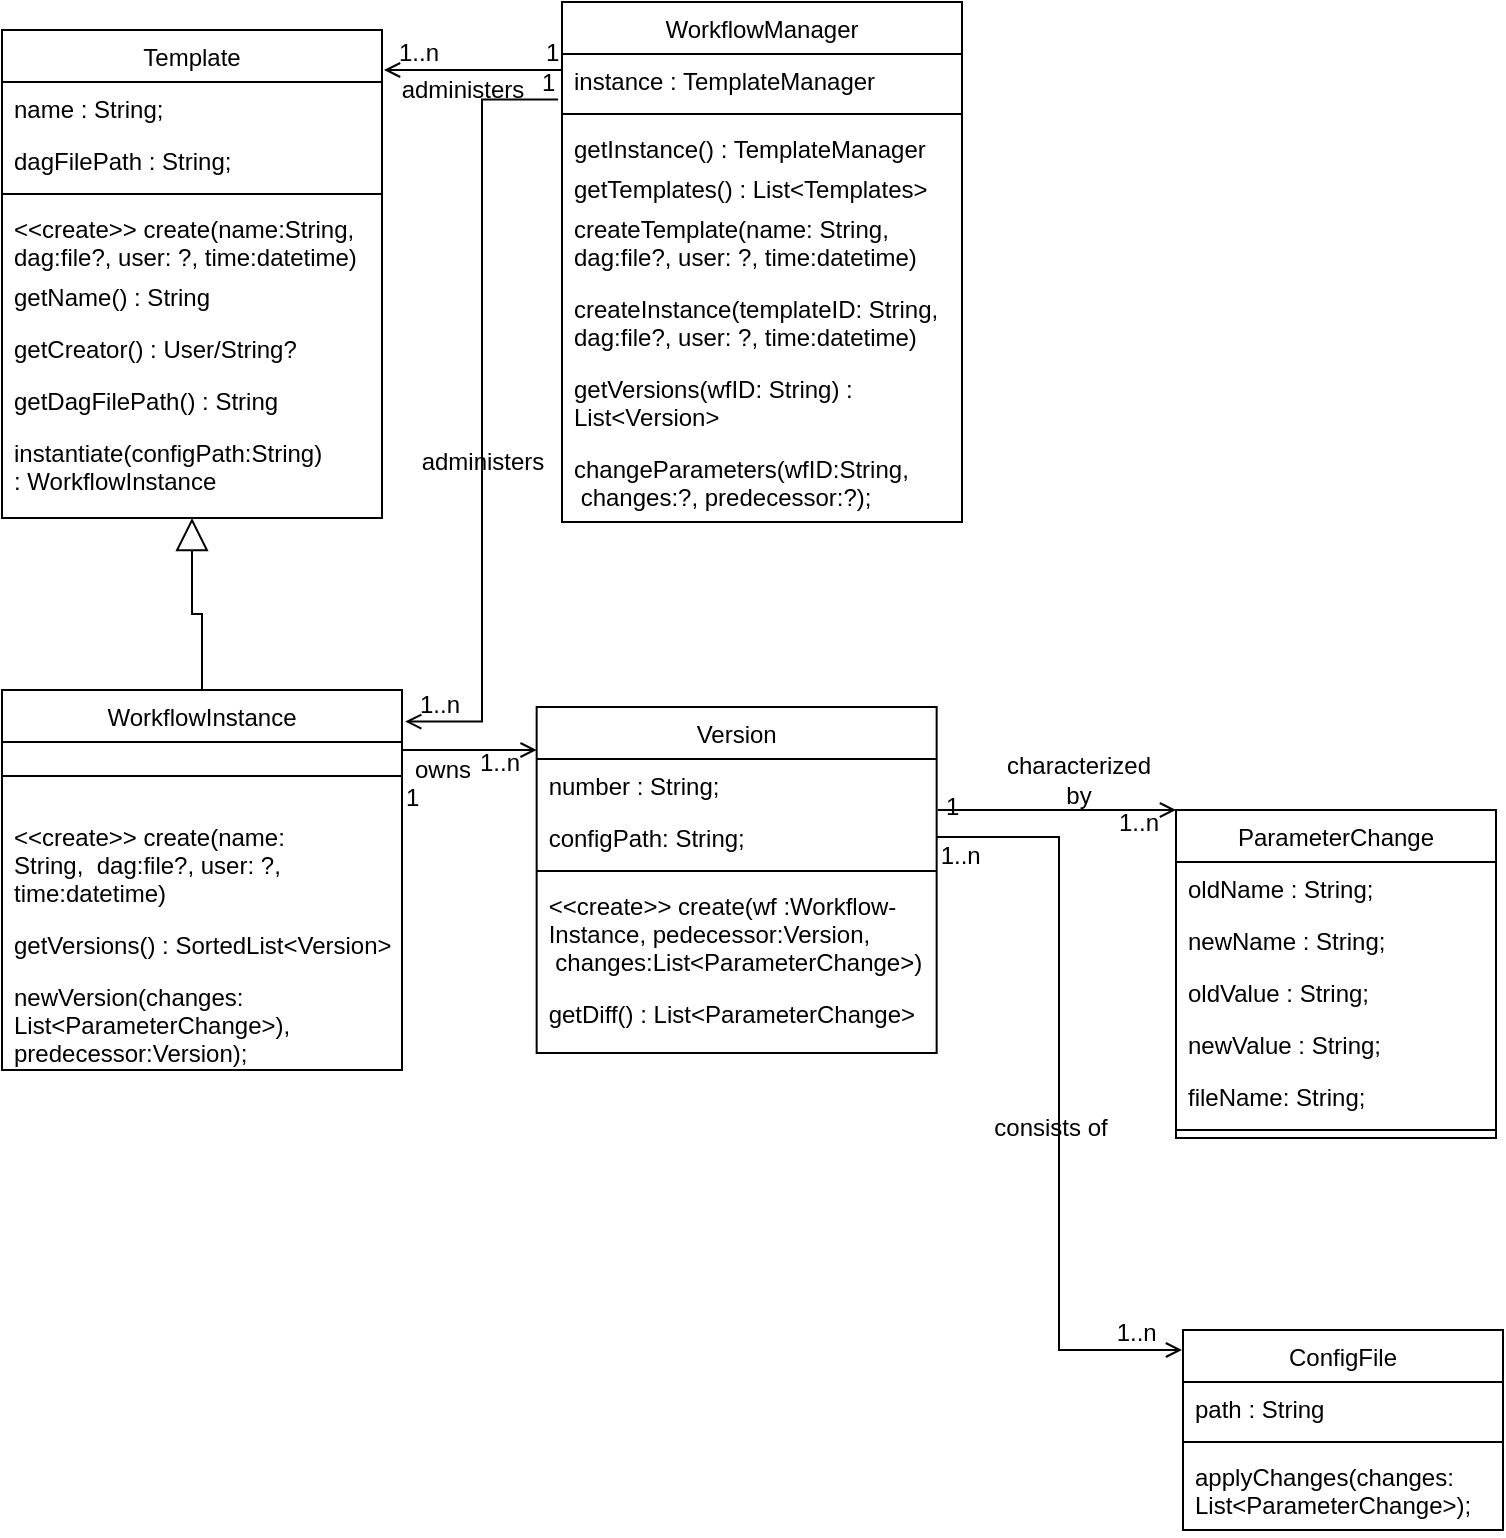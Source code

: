 <mxfile version="15.9.4" type="device"><diagram id="C5RBs43oDa-KdzZeNtuy" name="KlassenDiag"><mxGraphModel dx="1221" dy="575" grid="1" gridSize="10" guides="1" tooltips="1" connect="1" arrows="1" fold="1" page="1" pageScale="1" pageWidth="827" pageHeight="1169" math="0" shadow="0"><root><mxCell id="WIyWlLk6GJQsqaUBKTNV-0"/><mxCell id="WIyWlLk6GJQsqaUBKTNV-1" parent="WIyWlLk6GJQsqaUBKTNV-0"/><mxCell id="zkfFHV4jXpPFQw0GAbJ--0" value="Template" style="swimlane;fontStyle=0;align=center;verticalAlign=top;childLayout=stackLayout;horizontal=1;startSize=26;horizontalStack=0;resizeParent=1;resizeLast=0;collapsible=1;marginBottom=0;rounded=0;shadow=0;strokeWidth=1;" parent="WIyWlLk6GJQsqaUBKTNV-1" vertex="1"><mxGeometry x="50" y="90" width="190" height="244" as="geometry"><mxRectangle x="230" y="140" width="160" height="26" as="alternateBounds"/></mxGeometry></mxCell><mxCell id="zkfFHV4jXpPFQw0GAbJ--1" value="name : String;" style="text;align=left;verticalAlign=top;spacingLeft=4;spacingRight=4;overflow=hidden;rotatable=0;points=[[0,0.5],[1,0.5]];portConstraint=eastwest;" parent="zkfFHV4jXpPFQw0GAbJ--0" vertex="1"><mxGeometry y="26" width="190" height="26" as="geometry"/></mxCell><mxCell id="zkfFHV4jXpPFQw0GAbJ--3" value="dagFilePath : String;" style="text;align=left;verticalAlign=top;spacingLeft=4;spacingRight=4;overflow=hidden;rotatable=0;points=[[0,0.5],[1,0.5]];portConstraint=eastwest;rounded=0;shadow=0;html=0;" parent="zkfFHV4jXpPFQw0GAbJ--0" vertex="1"><mxGeometry y="52" width="190" height="26" as="geometry"/></mxCell><mxCell id="zkfFHV4jXpPFQw0GAbJ--4" value="" style="line;html=1;strokeWidth=1;align=left;verticalAlign=middle;spacingTop=-1;spacingLeft=3;spacingRight=3;rotatable=0;labelPosition=right;points=[];portConstraint=eastwest;" parent="zkfFHV4jXpPFQw0GAbJ--0" vertex="1"><mxGeometry y="78" width="190" height="8" as="geometry"/></mxCell><mxCell id="r8EnIwWV5soFQWsjR1Ng-3" value="&lt;&lt;create&gt;&gt; create(name:String,  &#10;dag:file?, user: ?, time:datetime)" style="text;align=left;verticalAlign=top;spacingLeft=4;spacingRight=4;overflow=hidden;rotatable=0;points=[[0,0.5],[1,0.5]];portConstraint=eastwest;" parent="zkfFHV4jXpPFQw0GAbJ--0" vertex="1"><mxGeometry y="86" width="190" height="34" as="geometry"/></mxCell><mxCell id="r8EnIwWV5soFQWsjR1Ng-2" value="getName() : String" style="text;align=left;verticalAlign=top;spacingLeft=4;spacingRight=4;overflow=hidden;rotatable=0;points=[[0,0.5],[1,0.5]];portConstraint=eastwest;" parent="zkfFHV4jXpPFQw0GAbJ--0" vertex="1"><mxGeometry y="120" width="190" height="26" as="geometry"/></mxCell><mxCell id="zkfFHV4jXpPFQw0GAbJ--5" value="getCreator() : User/String?" style="text;align=left;verticalAlign=top;spacingLeft=4;spacingRight=4;overflow=hidden;rotatable=0;points=[[0,0.5],[1,0.5]];portConstraint=eastwest;" parent="zkfFHV4jXpPFQw0GAbJ--0" vertex="1"><mxGeometry y="146" width="190" height="26" as="geometry"/></mxCell><mxCell id="r8EnIwWV5soFQWsjR1Ng-1" value="getDagFilePath() : String" style="text;align=left;verticalAlign=top;spacingLeft=4;spacingRight=4;overflow=hidden;rotatable=0;points=[[0,0.5],[1,0.5]];portConstraint=eastwest;" parent="zkfFHV4jXpPFQw0GAbJ--0" vertex="1"><mxGeometry y="172" width="190" height="26" as="geometry"/></mxCell><mxCell id="r8EnIwWV5soFQWsjR1Ng-4" value="instantiate(configPath:String) &#10;: WorkflowInstance" style="text;align=left;verticalAlign=top;spacingLeft=4;spacingRight=4;overflow=hidden;rotatable=0;points=[[0,0.5],[1,0.5]];portConstraint=eastwest;" parent="zkfFHV4jXpPFQw0GAbJ--0" vertex="1"><mxGeometry y="198" width="190" height="42" as="geometry"/></mxCell><mxCell id="r8EnIwWV5soFQWsjR1Ng-5" style="edgeStyle=orthogonalEdgeStyle;rounded=0;orthogonalLoop=1;jettySize=auto;html=1;endArrow=block;endFill=0;endSize=14;entryX=0.5;entryY=1;entryDx=0;entryDy=0;" parent="WIyWlLk6GJQsqaUBKTNV-1" source="zkfFHV4jXpPFQw0GAbJ--6" target="zkfFHV4jXpPFQw0GAbJ--0" edge="1"><mxGeometry relative="1" as="geometry"><mxPoint x="170" y="350" as="targetPoint"/></mxGeometry></mxCell><mxCell id="zkfFHV4jXpPFQw0GAbJ--6" value="WorkflowInstance" style="swimlane;fontStyle=0;align=center;verticalAlign=top;childLayout=stackLayout;horizontal=1;startSize=26;horizontalStack=0;resizeParent=1;resizeLast=0;collapsible=1;marginBottom=0;rounded=0;shadow=0;strokeWidth=1;" parent="WIyWlLk6GJQsqaUBKTNV-1" vertex="1"><mxGeometry x="50" y="420" width="200" height="190" as="geometry"><mxRectangle x="130" y="380" width="160" height="26" as="alternateBounds"/></mxGeometry></mxCell><mxCell id="zkfFHV4jXpPFQw0GAbJ--9" value="" style="line;html=1;strokeWidth=1;align=left;verticalAlign=middle;spacingTop=-1;spacingLeft=3;spacingRight=3;rotatable=0;labelPosition=right;points=[];portConstraint=eastwest;" parent="zkfFHV4jXpPFQw0GAbJ--6" vertex="1"><mxGeometry y="26" width="200" height="34" as="geometry"/></mxCell><mxCell id="ovuPbknfQ58z0Xy-L1bn-14" value="&lt;&lt;create&gt;&gt; create(name:&#10;String,  dag:file?, user: ?, &#10;time:datetime)" style="text;align=left;verticalAlign=top;spacingLeft=4;spacingRight=4;overflow=hidden;rotatable=0;points=[[0,0.5],[1,0.5]];portConstraint=eastwest;" vertex="1" parent="zkfFHV4jXpPFQw0GAbJ--6"><mxGeometry y="60" width="200" height="54" as="geometry"/></mxCell><mxCell id="-FVwJv-Wm8wWHtNvAncY-0" value="getVersions() : SortedList&lt;Version&gt;" style="text;align=left;verticalAlign=top;spacingLeft=4;spacingRight=4;overflow=hidden;rotatable=0;points=[[0,0.5],[1,0.5]];portConstraint=eastwest;" vertex="1" parent="zkfFHV4jXpPFQw0GAbJ--6"><mxGeometry y="114" width="200" height="26" as="geometry"/></mxCell><mxCell id="ovuPbknfQ58z0Xy-L1bn-22" value="newVersion(changes:&#10;List&lt;ParameterChange&gt;),&#10;predecessor:Version);" style="text;align=left;verticalAlign=top;spacingLeft=4;spacingRight=4;overflow=hidden;rotatable=0;points=[[0,0.5],[1,0.5]];portConstraint=eastwest;" vertex="1" parent="zkfFHV4jXpPFQw0GAbJ--6"><mxGeometry y="140" width="200" height="50" as="geometry"/></mxCell><mxCell id="zkfFHV4jXpPFQw0GAbJ--17" value="Version" style="swimlane;fontStyle=0;align=center;verticalAlign=top;childLayout=stackLayout;horizontal=1;startSize=26;horizontalStack=0;resizeParent=1;resizeLast=0;collapsible=1;marginBottom=0;rounded=0;shadow=0;strokeWidth=1;" parent="WIyWlLk6GJQsqaUBKTNV-1" vertex="1"><mxGeometry x="317.33" y="428.5" width="200" height="173" as="geometry"><mxRectangle x="550" y="140" width="160" height="26" as="alternateBounds"/></mxGeometry></mxCell><mxCell id="zkfFHV4jXpPFQw0GAbJ--18" value="number : String;" style="text;align=left;verticalAlign=top;spacingLeft=4;spacingRight=4;overflow=hidden;rotatable=0;points=[[0,0.5],[1,0.5]];portConstraint=eastwest;" parent="zkfFHV4jXpPFQw0GAbJ--17" vertex="1"><mxGeometry y="26" width="200" height="26" as="geometry"/></mxCell><mxCell id="zkfFHV4jXpPFQw0GAbJ--19" value="configPath: String;" style="text;align=left;verticalAlign=top;spacingLeft=4;spacingRight=4;overflow=hidden;rotatable=0;points=[[0,0.5],[1,0.5]];portConstraint=eastwest;rounded=0;shadow=0;html=0;" parent="zkfFHV4jXpPFQw0GAbJ--17" vertex="1"><mxGeometry y="52" width="200" height="26" as="geometry"/></mxCell><mxCell id="zkfFHV4jXpPFQw0GAbJ--23" value="" style="line;html=1;strokeWidth=1;align=left;verticalAlign=middle;spacingTop=-1;spacingLeft=3;spacingRight=3;rotatable=0;labelPosition=right;points=[];portConstraint=eastwest;" parent="zkfFHV4jXpPFQw0GAbJ--17" vertex="1"><mxGeometry y="78" width="200" height="8" as="geometry"/></mxCell><mxCell id="zkfFHV4jXpPFQw0GAbJ--24" value="&lt;&lt;create&gt;&gt; create(wf :Workflow-&#10;Instance, pedecessor:Version,&#10; changes:List&lt;ParameterChange&gt;)" style="text;align=left;verticalAlign=top;spacingLeft=4;spacingRight=4;overflow=hidden;rotatable=0;points=[[0,0.5],[1,0.5]];portConstraint=eastwest;" parent="zkfFHV4jXpPFQw0GAbJ--17" vertex="1"><mxGeometry y="86" width="200" height="54" as="geometry"/></mxCell><mxCell id="zkfFHV4jXpPFQw0GAbJ--25" value="getDiff() : List&lt;ParameterChange&gt;" style="text;align=left;verticalAlign=top;spacingLeft=4;spacingRight=4;overflow=hidden;rotatable=0;points=[[0,0.5],[1,0.5]];portConstraint=eastwest;" parent="zkfFHV4jXpPFQw0GAbJ--17" vertex="1"><mxGeometry y="140" width="200" height="26" as="geometry"/></mxCell><mxCell id="zkfFHV4jXpPFQw0GAbJ--26" value="" style="endArrow=open;shadow=0;strokeWidth=1;rounded=0;endFill=1;edgeStyle=elbowEdgeStyle;elbow=vertical;exitX=1;exitY=0.25;exitDx=0;exitDy=0;" parent="WIyWlLk6GJQsqaUBKTNV-1" target="zkfFHV4jXpPFQw0GAbJ--17" edge="1" source="zkfFHV4jXpPFQw0GAbJ--6"><mxGeometry x="0.5" y="41" relative="1" as="geometry"><mxPoint x="240" y="455" as="sourcePoint"/><mxPoint x="374" y="412" as="targetPoint"/><mxPoint x="-40" y="32" as="offset"/><Array as="points"><mxPoint x="250" y="450"/></Array></mxGeometry></mxCell><mxCell id="zkfFHV4jXpPFQw0GAbJ--27" value="1" style="resizable=0;align=left;verticalAlign=bottom;labelBackgroundColor=none;fontSize=12;" parent="zkfFHV4jXpPFQw0GAbJ--26" connectable="0" vertex="1"><mxGeometry x="-1" relative="1" as="geometry"><mxPoint y="15" as="offset"/></mxGeometry></mxCell><mxCell id="zkfFHV4jXpPFQw0GAbJ--28" value="1..n" style="resizable=0;align=right;verticalAlign=bottom;labelBackgroundColor=none;fontSize=12;" parent="zkfFHV4jXpPFQw0GAbJ--26" connectable="0" vertex="1"><mxGeometry x="1" relative="1" as="geometry"><mxPoint x="-7" y="15" as="offset"/></mxGeometry></mxCell><mxCell id="zkfFHV4jXpPFQw0GAbJ--29" value="owns" style="text;html=1;resizable=0;points=[];;align=center;verticalAlign=middle;labelBackgroundColor=none;rounded=0;shadow=0;strokeWidth=1;fontSize=12;" parent="zkfFHV4jXpPFQw0GAbJ--26" vertex="1" connectable="0"><mxGeometry x="0.5" y="49" relative="1" as="geometry"><mxPoint x="-26" y="59" as="offset"/></mxGeometry></mxCell><mxCell id="r8EnIwWV5soFQWsjR1Ng-7" value="ParameterChange" style="swimlane;fontStyle=0;align=center;verticalAlign=top;childLayout=stackLayout;horizontal=1;startSize=26;horizontalStack=0;resizeParent=1;resizeLast=0;collapsible=1;marginBottom=0;rounded=0;shadow=0;strokeWidth=1;" parent="WIyWlLk6GJQsqaUBKTNV-1" vertex="1"><mxGeometry x="637" y="480" width="160" height="164" as="geometry"><mxRectangle x="550" y="140" width="160" height="26" as="alternateBounds"/></mxGeometry></mxCell><mxCell id="r8EnIwWV5soFQWsjR1Ng-8" value="oldName : String;" style="text;align=left;verticalAlign=top;spacingLeft=4;spacingRight=4;overflow=hidden;rotatable=0;points=[[0,0.5],[1,0.5]];portConstraint=eastwest;" parent="r8EnIwWV5soFQWsjR1Ng-7" vertex="1"><mxGeometry y="26" width="160" height="26" as="geometry"/></mxCell><mxCell id="r8EnIwWV5soFQWsjR1Ng-9" value="newName : String;" style="text;align=left;verticalAlign=top;spacingLeft=4;spacingRight=4;overflow=hidden;rotatable=0;points=[[0,0.5],[1,0.5]];portConstraint=eastwest;rounded=0;shadow=0;html=0;" parent="r8EnIwWV5soFQWsjR1Ng-7" vertex="1"><mxGeometry y="52" width="160" height="26" as="geometry"/></mxCell><mxCell id="r8EnIwWV5soFQWsjR1Ng-10" value="oldValue : String;" style="text;align=left;verticalAlign=top;spacingLeft=4;spacingRight=4;overflow=hidden;rotatable=0;points=[[0,0.5],[1,0.5]];portConstraint=eastwest;rounded=0;shadow=0;html=0;" parent="r8EnIwWV5soFQWsjR1Ng-7" vertex="1"><mxGeometry y="78" width="160" height="26" as="geometry"/></mxCell><mxCell id="r8EnIwWV5soFQWsjR1Ng-11" value="newValue : String;" style="text;align=left;verticalAlign=top;spacingLeft=4;spacingRight=4;overflow=hidden;rotatable=0;points=[[0,0.5],[1,0.5]];portConstraint=eastwest;rounded=0;shadow=0;html=0;" parent="r8EnIwWV5soFQWsjR1Ng-7" vertex="1"><mxGeometry y="104" width="160" height="26" as="geometry"/></mxCell><mxCell id="-FVwJv-Wm8wWHtNvAncY-1" value="fileName: String;" style="text;align=left;verticalAlign=top;spacingLeft=4;spacingRight=4;overflow=hidden;rotatable=0;points=[[0,0.5],[1,0.5]];portConstraint=eastwest;rounded=0;shadow=0;html=0;" vertex="1" parent="r8EnIwWV5soFQWsjR1Ng-7"><mxGeometry y="130" width="160" height="26" as="geometry"/></mxCell><mxCell id="r8EnIwWV5soFQWsjR1Ng-13" value="" style="line;html=1;strokeWidth=1;align=left;verticalAlign=middle;spacingTop=-1;spacingLeft=3;spacingRight=3;rotatable=0;labelPosition=right;points=[];portConstraint=eastwest;" parent="r8EnIwWV5soFQWsjR1Ng-7" vertex="1"><mxGeometry y="156" width="160" height="8" as="geometry"/></mxCell><mxCell id="r8EnIwWV5soFQWsjR1Ng-16" value="" style="endArrow=open;shadow=0;strokeWidth=1;rounded=0;endFill=1;edgeStyle=elbowEdgeStyle;elbow=vertical;" parent="WIyWlLk6GJQsqaUBKTNV-1" target="r8EnIwWV5soFQWsjR1Ng-7" edge="1"><mxGeometry x="0.5" y="41" relative="1" as="geometry"><mxPoint x="518" y="480" as="sourcePoint"/><mxPoint x="654" y="445" as="targetPoint"/><mxPoint x="-40" y="32" as="offset"/><Array as="points"><mxPoint x="590" y="480"/><mxPoint x="540" y="495"/></Array></mxGeometry></mxCell><mxCell id="r8EnIwWV5soFQWsjR1Ng-17" value="1" style="resizable=0;align=left;verticalAlign=bottom;labelBackgroundColor=none;fontSize=12;" parent="r8EnIwWV5soFQWsjR1Ng-16" connectable="0" vertex="1"><mxGeometry x="-1" relative="1" as="geometry"><mxPoint x="2" y="7" as="offset"/></mxGeometry></mxCell><mxCell id="r8EnIwWV5soFQWsjR1Ng-18" value="1..n" style="resizable=0;align=right;verticalAlign=bottom;labelBackgroundColor=none;fontSize=12;" parent="r8EnIwWV5soFQWsjR1Ng-16" connectable="0" vertex="1"><mxGeometry x="1" relative="1" as="geometry"><mxPoint x="-7" y="15" as="offset"/></mxGeometry></mxCell><mxCell id="r8EnIwWV5soFQWsjR1Ng-19" value="characterized&lt;br&gt;by" style="text;html=1;resizable=0;points=[];;align=center;verticalAlign=middle;labelBackgroundColor=none;rounded=0;shadow=0;strokeWidth=1;fontSize=12;" parent="r8EnIwWV5soFQWsjR1Ng-16" vertex="1" connectable="0"><mxGeometry x="0.5" y="49" relative="1" as="geometry"><mxPoint x="-20" y="34" as="offset"/></mxGeometry></mxCell><mxCell id="r8EnIwWV5soFQWsjR1Ng-20" value="ConfigFile" style="swimlane;fontStyle=0;align=center;verticalAlign=top;childLayout=stackLayout;horizontal=1;startSize=26;horizontalStack=0;resizeParent=1;resizeLast=0;collapsible=1;marginBottom=0;rounded=0;shadow=0;strokeWidth=1;" parent="WIyWlLk6GJQsqaUBKTNV-1" vertex="1"><mxGeometry x="640.5" y="740" width="160" height="100" as="geometry"><mxRectangle x="550" y="140" width="160" height="26" as="alternateBounds"/></mxGeometry></mxCell><mxCell id="r8EnIwWV5soFQWsjR1Ng-21" value="path : String" style="text;align=left;verticalAlign=top;spacingLeft=4;spacingRight=4;overflow=hidden;rotatable=0;points=[[0,0.5],[1,0.5]];portConstraint=eastwest;" parent="r8EnIwWV5soFQWsjR1Ng-20" vertex="1"><mxGeometry y="26" width="160" height="26" as="geometry"/></mxCell><mxCell id="r8EnIwWV5soFQWsjR1Ng-25" value="" style="line;html=1;strokeWidth=1;align=left;verticalAlign=middle;spacingTop=-1;spacingLeft=3;spacingRight=3;rotatable=0;labelPosition=right;points=[];portConstraint=eastwest;" parent="r8EnIwWV5soFQWsjR1Ng-20" vertex="1"><mxGeometry y="52" width="160" height="8" as="geometry"/></mxCell><mxCell id="-FVwJv-Wm8wWHtNvAncY-2" value="applyChanges(changes: &#10;List&lt;ParameterChange&gt;); " style="text;align=left;verticalAlign=top;spacingLeft=4;spacingRight=4;overflow=hidden;rotatable=0;points=[[0,0.5],[1,0.5]];portConstraint=eastwest;rounded=0;shadow=0;html=0;" vertex="1" parent="r8EnIwWV5soFQWsjR1Ng-20"><mxGeometry y="60" width="160" height="40" as="geometry"/></mxCell><mxCell id="r8EnIwWV5soFQWsjR1Ng-26" value="" style="endArrow=open;shadow=0;strokeWidth=1;rounded=0;endFill=1;edgeStyle=elbowEdgeStyle;exitX=1;exitY=0.5;exitDx=0;exitDy=0;entryX=0;entryY=0.5;entryDx=0;entryDy=0;" parent="WIyWlLk6GJQsqaUBKTNV-1" source="zkfFHV4jXpPFQw0GAbJ--19" edge="1"><mxGeometry x="0.5" y="41" relative="1" as="geometry"><mxPoint x="520" y="753" as="sourcePoint"/><mxPoint x="640" y="750" as="targetPoint"/><mxPoint x="-40" y="32" as="offset"/></mxGeometry></mxCell><mxCell id="r8EnIwWV5soFQWsjR1Ng-27" value="1..n" style="resizable=0;align=left;verticalAlign=bottom;labelBackgroundColor=none;fontSize=12;" parent="r8EnIwWV5soFQWsjR1Ng-26" connectable="0" vertex="1"><mxGeometry x="-1" relative="1" as="geometry"><mxPoint y="18" as="offset"/></mxGeometry></mxCell><mxCell id="r8EnIwWV5soFQWsjR1Ng-28" value="1..n" style="resizable=0;align=right;verticalAlign=bottom;labelBackgroundColor=none;fontSize=12;" parent="r8EnIwWV5soFQWsjR1Ng-26" connectable="0" vertex="1"><mxGeometry x="1" relative="1" as="geometry"><mxPoint x="-11" as="offset"/></mxGeometry></mxCell><mxCell id="r8EnIwWV5soFQWsjR1Ng-29" value="consists of" style="text;html=1;resizable=0;points=[];;align=center;verticalAlign=middle;labelBackgroundColor=none;rounded=0;shadow=0;strokeWidth=1;fontSize=12;" parent="r8EnIwWV5soFQWsjR1Ng-26" vertex="1" connectable="0"><mxGeometry x="0.5" y="49" relative="1" as="geometry"><mxPoint x="-54" y="-78" as="offset"/></mxGeometry></mxCell><mxCell id="ovuPbknfQ58z0Xy-L1bn-0" value="WorkflowManager" style="swimlane;fontStyle=0;align=center;verticalAlign=top;childLayout=stackLayout;horizontal=1;startSize=26;horizontalStack=0;resizeParent=1;resizeLast=0;collapsible=1;marginBottom=0;rounded=0;shadow=0;strokeWidth=1;" vertex="1" parent="WIyWlLk6GJQsqaUBKTNV-1"><mxGeometry x="330" y="76" width="200" height="260" as="geometry"><mxRectangle x="230" y="140" width="160" height="26" as="alternateBounds"/></mxGeometry></mxCell><mxCell id="ovuPbknfQ58z0Xy-L1bn-13" value="instance : TemplateManager" style="text;align=left;verticalAlign=top;spacingLeft=4;spacingRight=4;overflow=hidden;rotatable=0;points=[[0,0.5],[1,0.5]];portConstraint=eastwest;" vertex="1" parent="ovuPbknfQ58z0Xy-L1bn-0"><mxGeometry y="26" width="200" height="26" as="geometry"/></mxCell><mxCell id="ovuPbknfQ58z0Xy-L1bn-3" value="" style="line;html=1;strokeWidth=1;align=left;verticalAlign=middle;spacingTop=-1;spacingLeft=3;spacingRight=3;rotatable=0;labelPosition=right;points=[];portConstraint=eastwest;" vertex="1" parent="ovuPbknfQ58z0Xy-L1bn-0"><mxGeometry y="52" width="200" height="8" as="geometry"/></mxCell><mxCell id="ovuPbknfQ58z0Xy-L1bn-4" value="getInstance() : TemplateManager" style="text;align=left;verticalAlign=top;spacingLeft=4;spacingRight=4;overflow=hidden;rotatable=0;points=[[0,0.5],[1,0.5]];portConstraint=eastwest;" vertex="1" parent="ovuPbknfQ58z0Xy-L1bn-0"><mxGeometry y="60" width="200" height="20" as="geometry"/></mxCell><mxCell id="ovuPbknfQ58z0Xy-L1bn-5" value="getTemplates() : List&lt;Templates&gt;" style="text;align=left;verticalAlign=top;spacingLeft=4;spacingRight=4;overflow=hidden;rotatable=0;points=[[0,0.5],[1,0.5]];portConstraint=eastwest;" vertex="1" parent="ovuPbknfQ58z0Xy-L1bn-0"><mxGeometry y="80" width="200" height="20" as="geometry"/></mxCell><mxCell id="ovuPbknfQ58z0Xy-L1bn-6" value="createTemplate(name: String,&#10;dag:file?, user: ?, time:datetime)" style="text;align=left;verticalAlign=top;spacingLeft=4;spacingRight=4;overflow=hidden;rotatable=0;points=[[0,0.5],[1,0.5]];portConstraint=eastwest;" vertex="1" parent="ovuPbknfQ58z0Xy-L1bn-0"><mxGeometry y="100" width="200" height="40" as="geometry"/></mxCell><mxCell id="ovuPbknfQ58z0Xy-L1bn-15" value="createInstance(templateID: String,&#10;dag:file?, user: ?, time:datetime)" style="text;align=left;verticalAlign=top;spacingLeft=4;spacingRight=4;overflow=hidden;rotatable=0;points=[[0,0.5],[1,0.5]];portConstraint=eastwest;" vertex="1" parent="ovuPbknfQ58z0Xy-L1bn-0"><mxGeometry y="140" width="200" height="40" as="geometry"/></mxCell><mxCell id="ovuPbknfQ58z0Xy-L1bn-20" value="getVersions(wfID: String) : &#10;List&lt;Version&gt;" style="text;align=left;verticalAlign=top;spacingLeft=4;spacingRight=4;overflow=hidden;rotatable=0;points=[[0,0.5],[1,0.5]];portConstraint=eastwest;" vertex="1" parent="ovuPbknfQ58z0Xy-L1bn-0"><mxGeometry y="180" width="200" height="40" as="geometry"/></mxCell><mxCell id="ovuPbknfQ58z0Xy-L1bn-21" value="changeParameters(wfID:String,&#10; changes:?, predecessor:?);" style="text;align=left;verticalAlign=top;spacingLeft=4;spacingRight=4;overflow=hidden;rotatable=0;points=[[0,0.5],[1,0.5]];portConstraint=eastwest;" vertex="1" parent="ovuPbknfQ58z0Xy-L1bn-0"><mxGeometry y="220" width="200" height="40" as="geometry"/></mxCell><mxCell id="ovuPbknfQ58z0Xy-L1bn-9" value="" style="endArrow=open;shadow=0;strokeWidth=1;rounded=0;endFill=1;edgeStyle=elbowEdgeStyle;elbow=vertical;" edge="1" parent="WIyWlLk6GJQsqaUBKTNV-1"><mxGeometry x="0.5" y="41" relative="1" as="geometry"><mxPoint x="330" y="110" as="sourcePoint"/><mxPoint x="241" y="110" as="targetPoint"/><mxPoint x="-40" y="32" as="offset"/><Array as="points"><mxPoint x="290" y="110"/></Array></mxGeometry></mxCell><mxCell id="ovuPbknfQ58z0Xy-L1bn-10" value="1" style="resizable=0;align=left;verticalAlign=bottom;labelBackgroundColor=none;fontSize=12;" connectable="0" vertex="1" parent="ovuPbknfQ58z0Xy-L1bn-9"><mxGeometry x="-1" relative="1" as="geometry"><mxPoint x="-10" as="offset"/></mxGeometry></mxCell><mxCell id="ovuPbknfQ58z0Xy-L1bn-11" value="1..n" style="resizable=0;align=right;verticalAlign=bottom;labelBackgroundColor=none;fontSize=12;" connectable="0" vertex="1" parent="ovuPbknfQ58z0Xy-L1bn-9"><mxGeometry x="1" relative="1" as="geometry"><mxPoint x="29" as="offset"/></mxGeometry></mxCell><mxCell id="ovuPbknfQ58z0Xy-L1bn-12" value="administers" style="text;html=1;resizable=0;points=[];;align=center;verticalAlign=middle;labelBackgroundColor=none;rounded=0;shadow=0;strokeWidth=1;fontSize=12;" vertex="1" connectable="0" parent="ovuPbknfQ58z0Xy-L1bn-9"><mxGeometry x="0.5" y="49" relative="1" as="geometry"><mxPoint x="17" y="-39" as="offset"/></mxGeometry></mxCell><mxCell id="ovuPbknfQ58z0Xy-L1bn-16" value="" style="endArrow=open;shadow=0;strokeWidth=1;rounded=0;endFill=1;edgeStyle=elbowEdgeStyle;entryX=1.008;entryY=0.083;entryDx=0;entryDy=0;exitX=-0.01;exitY=0.876;exitDx=0;exitDy=0;exitPerimeter=0;entryPerimeter=0;" edge="1" parent="WIyWlLk6GJQsqaUBKTNV-1" source="ovuPbknfQ58z0Xy-L1bn-13" target="zkfFHV4jXpPFQw0GAbJ--6"><mxGeometry x="0.5" y="41" relative="1" as="geometry"><mxPoint x="340" y="120" as="sourcePoint"/><mxPoint x="251" y="120" as="targetPoint"/><mxPoint x="-40" y="32" as="offset"/><Array as="points"><mxPoint x="290" y="140"/><mxPoint x="290" y="200"/></Array></mxGeometry></mxCell><mxCell id="ovuPbknfQ58z0Xy-L1bn-17" value="1" style="resizable=0;align=left;verticalAlign=bottom;labelBackgroundColor=none;fontSize=12;" connectable="0" vertex="1" parent="ovuPbknfQ58z0Xy-L1bn-16"><mxGeometry x="-1" relative="1" as="geometry"><mxPoint x="-10" as="offset"/></mxGeometry></mxCell><mxCell id="ovuPbknfQ58z0Xy-L1bn-18" value="1..n" style="resizable=0;align=right;verticalAlign=bottom;labelBackgroundColor=none;fontSize=12;" connectable="0" vertex="1" parent="ovuPbknfQ58z0Xy-L1bn-16"><mxGeometry x="1" relative="1" as="geometry"><mxPoint x="29" as="offset"/></mxGeometry></mxCell><mxCell id="ovuPbknfQ58z0Xy-L1bn-19" value="administers" style="text;html=1;resizable=0;points=[];;align=center;verticalAlign=middle;labelBackgroundColor=none;rounded=0;shadow=0;strokeWidth=1;fontSize=12;" vertex="1" connectable="0" parent="ovuPbknfQ58z0Xy-L1bn-16"><mxGeometry x="0.5" y="49" relative="1" as="geometry"><mxPoint x="-49" y="-72" as="offset"/></mxGeometry></mxCell></root></mxGraphModel></diagram></mxfile>